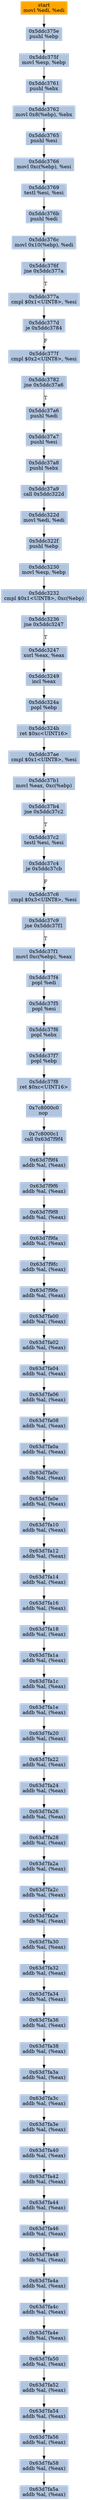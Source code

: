 digraph G {
node[shape=rectangle,style=filled,fillcolor=lightsteelblue,color=lightsteelblue]
bgcolor="transparent"
a0x5ddc375cmovl_edi_edi[label="start\nmovl %edi, %edi",color="lightgrey",fillcolor="orange"];
a0x5ddc375epushl_ebp[label="0x5ddc375e\npushl %ebp"];
a0x5ddc375fmovl_esp_ebp[label="0x5ddc375f\nmovl %esp, %ebp"];
a0x5ddc3761pushl_ebx[label="0x5ddc3761\npushl %ebx"];
a0x5ddc3762movl_0x8ebp__ebx[label="0x5ddc3762\nmovl 0x8(%ebp), %ebx"];
a0x5ddc3765pushl_esi[label="0x5ddc3765\npushl %esi"];
a0x5ddc3766movl_0xcebp__esi[label="0x5ddc3766\nmovl 0xc(%ebp), %esi"];
a0x5ddc3769testl_esi_esi[label="0x5ddc3769\ntestl %esi, %esi"];
a0x5ddc376bpushl_edi[label="0x5ddc376b\npushl %edi"];
a0x5ddc376cmovl_0x10ebp__edi[label="0x5ddc376c\nmovl 0x10(%ebp), %edi"];
a0x5ddc376fjne_0x5ddc377a[label="0x5ddc376f\njne 0x5ddc377a"];
a0x5ddc377acmpl_0x1UINT8_esi[label="0x5ddc377a\ncmpl $0x1<UINT8>, %esi"];
a0x5ddc377dje_0x5ddc3784[label="0x5ddc377d\nje 0x5ddc3784"];
a0x5ddc377fcmpl_0x2UINT8_esi[label="0x5ddc377f\ncmpl $0x2<UINT8>, %esi"];
a0x5ddc3782jne_0x5ddc37a6[label="0x5ddc3782\njne 0x5ddc37a6"];
a0x5ddc37a6pushl_edi[label="0x5ddc37a6\npushl %edi"];
a0x5ddc37a7pushl_esi[label="0x5ddc37a7\npushl %esi"];
a0x5ddc37a8pushl_ebx[label="0x5ddc37a8\npushl %ebx"];
a0x5ddc37a9call_0x5ddc322d[label="0x5ddc37a9\ncall 0x5ddc322d"];
a0x5ddc322dmovl_edi_edi[label="0x5ddc322d\nmovl %edi, %edi"];
a0x5ddc322fpushl_ebp[label="0x5ddc322f\npushl %ebp"];
a0x5ddc3230movl_esp_ebp[label="0x5ddc3230\nmovl %esp, %ebp"];
a0x5ddc3232cmpl_0x1UINT8_0xcebp_[label="0x5ddc3232\ncmpl $0x1<UINT8>, 0xc(%ebp)"];
a0x5ddc3236jne_0x5ddc3247[label="0x5ddc3236\njne 0x5ddc3247"];
a0x5ddc3247xorl_eax_eax[label="0x5ddc3247\nxorl %eax, %eax"];
a0x5ddc3249incl_eax[label="0x5ddc3249\nincl %eax"];
a0x5ddc324apopl_ebp[label="0x5ddc324a\npopl %ebp"];
a0x5ddc324bret_0xcUINT16[label="0x5ddc324b\nret $0xc<UINT16>"];
a0x5ddc37aecmpl_0x1UINT8_esi[label="0x5ddc37ae\ncmpl $0x1<UINT8>, %esi"];
a0x5ddc37b1movl_eax_0xcebp_[label="0x5ddc37b1\nmovl %eax, 0xc(%ebp)"];
a0x5ddc37b4jne_0x5ddc37c2[label="0x5ddc37b4\njne 0x5ddc37c2"];
a0x5ddc37c2testl_esi_esi[label="0x5ddc37c2\ntestl %esi, %esi"];
a0x5ddc37c4je_0x5ddc37cb[label="0x5ddc37c4\nje 0x5ddc37cb"];
a0x5ddc37c6cmpl_0x3UINT8_esi[label="0x5ddc37c6\ncmpl $0x3<UINT8>, %esi"];
a0x5ddc37c9jne_0x5ddc37f1[label="0x5ddc37c9\njne 0x5ddc37f1"];
a0x5ddc37f1movl_0xcebp__eax[label="0x5ddc37f1\nmovl 0xc(%ebp), %eax"];
a0x5ddc37f4popl_edi[label="0x5ddc37f4\npopl %edi"];
a0x5ddc37f5popl_esi[label="0x5ddc37f5\npopl %esi"];
a0x5ddc37f6popl_ebx[label="0x5ddc37f6\npopl %ebx"];
a0x5ddc37f7popl_ebp[label="0x5ddc37f7\npopl %ebp"];
a0x5ddc37f8ret_0xcUINT16[label="0x5ddc37f8\nret $0xc<UINT16>"];
a0x7c8000c0nop_[label="0x7c8000c0\nnop "];
a0x7c8000c1call_0x63d7f9f4[label="0x7c8000c1\ncall 0x63d7f9f4"];
a0x63d7f9f4addb_al_eax_[label="0x63d7f9f4\naddb %al, (%eax)"];
a0x63d7f9f6addb_al_eax_[label="0x63d7f9f6\naddb %al, (%eax)"];
a0x63d7f9f8addb_al_eax_[label="0x63d7f9f8\naddb %al, (%eax)"];
a0x63d7f9faaddb_al_eax_[label="0x63d7f9fa\naddb %al, (%eax)"];
a0x63d7f9fcaddb_al_eax_[label="0x63d7f9fc\naddb %al, (%eax)"];
a0x63d7f9feaddb_al_eax_[label="0x63d7f9fe\naddb %al, (%eax)"];
a0x63d7fa00addb_al_eax_[label="0x63d7fa00\naddb %al, (%eax)"];
a0x63d7fa02addb_al_eax_[label="0x63d7fa02\naddb %al, (%eax)"];
a0x63d7fa04addb_al_eax_[label="0x63d7fa04\naddb %al, (%eax)"];
a0x63d7fa06addb_al_eax_[label="0x63d7fa06\naddb %al, (%eax)"];
a0x63d7fa08addb_al_eax_[label="0x63d7fa08\naddb %al, (%eax)"];
a0x63d7fa0aaddb_al_eax_[label="0x63d7fa0a\naddb %al, (%eax)"];
a0x63d7fa0caddb_al_eax_[label="0x63d7fa0c\naddb %al, (%eax)"];
a0x63d7fa0eaddb_al_eax_[label="0x63d7fa0e\naddb %al, (%eax)"];
a0x63d7fa10addb_al_eax_[label="0x63d7fa10\naddb %al, (%eax)"];
a0x63d7fa12addb_al_eax_[label="0x63d7fa12\naddb %al, (%eax)"];
a0x63d7fa14addb_al_eax_[label="0x63d7fa14\naddb %al, (%eax)"];
a0x63d7fa16addb_al_eax_[label="0x63d7fa16\naddb %al, (%eax)"];
a0x63d7fa18addb_al_eax_[label="0x63d7fa18\naddb %al, (%eax)"];
a0x63d7fa1aaddb_al_eax_[label="0x63d7fa1a\naddb %al, (%eax)"];
a0x63d7fa1caddb_al_eax_[label="0x63d7fa1c\naddb %al, (%eax)"];
a0x63d7fa1eaddb_al_eax_[label="0x63d7fa1e\naddb %al, (%eax)"];
a0x63d7fa20addb_al_eax_[label="0x63d7fa20\naddb %al, (%eax)"];
a0x63d7fa22addb_al_eax_[label="0x63d7fa22\naddb %al, (%eax)"];
a0x63d7fa24addb_al_eax_[label="0x63d7fa24\naddb %al, (%eax)"];
a0x63d7fa26addb_al_eax_[label="0x63d7fa26\naddb %al, (%eax)"];
a0x63d7fa28addb_al_eax_[label="0x63d7fa28\naddb %al, (%eax)"];
a0x63d7fa2aaddb_al_eax_[label="0x63d7fa2a\naddb %al, (%eax)"];
a0x63d7fa2caddb_al_eax_[label="0x63d7fa2c\naddb %al, (%eax)"];
a0x63d7fa2eaddb_al_eax_[label="0x63d7fa2e\naddb %al, (%eax)"];
a0x63d7fa30addb_al_eax_[label="0x63d7fa30\naddb %al, (%eax)"];
a0x63d7fa32addb_al_eax_[label="0x63d7fa32\naddb %al, (%eax)"];
a0x63d7fa34addb_al_eax_[label="0x63d7fa34\naddb %al, (%eax)"];
a0x63d7fa36addb_al_eax_[label="0x63d7fa36\naddb %al, (%eax)"];
a0x63d7fa38addb_al_eax_[label="0x63d7fa38\naddb %al, (%eax)"];
a0x63d7fa3aaddb_al_eax_[label="0x63d7fa3a\naddb %al, (%eax)"];
a0x63d7fa3caddb_al_eax_[label="0x63d7fa3c\naddb %al, (%eax)"];
a0x63d7fa3eaddb_al_eax_[label="0x63d7fa3e\naddb %al, (%eax)"];
a0x63d7fa40addb_al_eax_[label="0x63d7fa40\naddb %al, (%eax)"];
a0x63d7fa42addb_al_eax_[label="0x63d7fa42\naddb %al, (%eax)"];
a0x63d7fa44addb_al_eax_[label="0x63d7fa44\naddb %al, (%eax)"];
a0x63d7fa46addb_al_eax_[label="0x63d7fa46\naddb %al, (%eax)"];
a0x63d7fa48addb_al_eax_[label="0x63d7fa48\naddb %al, (%eax)"];
a0x63d7fa4aaddb_al_eax_[label="0x63d7fa4a\naddb %al, (%eax)"];
a0x63d7fa4caddb_al_eax_[label="0x63d7fa4c\naddb %al, (%eax)"];
a0x63d7fa4eaddb_al_eax_[label="0x63d7fa4e\naddb %al, (%eax)"];
a0x63d7fa50addb_al_eax_[label="0x63d7fa50\naddb %al, (%eax)"];
a0x63d7fa52addb_al_eax_[label="0x63d7fa52\naddb %al, (%eax)"];
a0x63d7fa54addb_al_eax_[label="0x63d7fa54\naddb %al, (%eax)"];
a0x63d7fa56addb_al_eax_[label="0x63d7fa56\naddb %al, (%eax)"];
a0x63d7fa58addb_al_eax_[label="0x63d7fa58\naddb %al, (%eax)"];
a0x63d7fa5aaddb_al_eax_[label="0x63d7fa5a\naddb %al, (%eax)"];
a0x5ddc375cmovl_edi_edi -> a0x5ddc375epushl_ebp [color="#000000"];
a0x5ddc375epushl_ebp -> a0x5ddc375fmovl_esp_ebp [color="#000000"];
a0x5ddc375fmovl_esp_ebp -> a0x5ddc3761pushl_ebx [color="#000000"];
a0x5ddc3761pushl_ebx -> a0x5ddc3762movl_0x8ebp__ebx [color="#000000"];
a0x5ddc3762movl_0x8ebp__ebx -> a0x5ddc3765pushl_esi [color="#000000"];
a0x5ddc3765pushl_esi -> a0x5ddc3766movl_0xcebp__esi [color="#000000"];
a0x5ddc3766movl_0xcebp__esi -> a0x5ddc3769testl_esi_esi [color="#000000"];
a0x5ddc3769testl_esi_esi -> a0x5ddc376bpushl_edi [color="#000000"];
a0x5ddc376bpushl_edi -> a0x5ddc376cmovl_0x10ebp__edi [color="#000000"];
a0x5ddc376cmovl_0x10ebp__edi -> a0x5ddc376fjne_0x5ddc377a [color="#000000"];
a0x5ddc376fjne_0x5ddc377a -> a0x5ddc377acmpl_0x1UINT8_esi [color="#000000",label="T"];
a0x5ddc377acmpl_0x1UINT8_esi -> a0x5ddc377dje_0x5ddc3784 [color="#000000"];
a0x5ddc377dje_0x5ddc3784 -> a0x5ddc377fcmpl_0x2UINT8_esi [color="#000000",label="F"];
a0x5ddc377fcmpl_0x2UINT8_esi -> a0x5ddc3782jne_0x5ddc37a6 [color="#000000"];
a0x5ddc3782jne_0x5ddc37a6 -> a0x5ddc37a6pushl_edi [color="#000000",label="T"];
a0x5ddc37a6pushl_edi -> a0x5ddc37a7pushl_esi [color="#000000"];
a0x5ddc37a7pushl_esi -> a0x5ddc37a8pushl_ebx [color="#000000"];
a0x5ddc37a8pushl_ebx -> a0x5ddc37a9call_0x5ddc322d [color="#000000"];
a0x5ddc37a9call_0x5ddc322d -> a0x5ddc322dmovl_edi_edi [color="#000000"];
a0x5ddc322dmovl_edi_edi -> a0x5ddc322fpushl_ebp [color="#000000"];
a0x5ddc322fpushl_ebp -> a0x5ddc3230movl_esp_ebp [color="#000000"];
a0x5ddc3230movl_esp_ebp -> a0x5ddc3232cmpl_0x1UINT8_0xcebp_ [color="#000000"];
a0x5ddc3232cmpl_0x1UINT8_0xcebp_ -> a0x5ddc3236jne_0x5ddc3247 [color="#000000"];
a0x5ddc3236jne_0x5ddc3247 -> a0x5ddc3247xorl_eax_eax [color="#000000",label="T"];
a0x5ddc3247xorl_eax_eax -> a0x5ddc3249incl_eax [color="#000000"];
a0x5ddc3249incl_eax -> a0x5ddc324apopl_ebp [color="#000000"];
a0x5ddc324apopl_ebp -> a0x5ddc324bret_0xcUINT16 [color="#000000"];
a0x5ddc324bret_0xcUINT16 -> a0x5ddc37aecmpl_0x1UINT8_esi [color="#000000"];
a0x5ddc37aecmpl_0x1UINT8_esi -> a0x5ddc37b1movl_eax_0xcebp_ [color="#000000"];
a0x5ddc37b1movl_eax_0xcebp_ -> a0x5ddc37b4jne_0x5ddc37c2 [color="#000000"];
a0x5ddc37b4jne_0x5ddc37c2 -> a0x5ddc37c2testl_esi_esi [color="#000000",label="T"];
a0x5ddc37c2testl_esi_esi -> a0x5ddc37c4je_0x5ddc37cb [color="#000000"];
a0x5ddc37c4je_0x5ddc37cb -> a0x5ddc37c6cmpl_0x3UINT8_esi [color="#000000",label="F"];
a0x5ddc37c6cmpl_0x3UINT8_esi -> a0x5ddc37c9jne_0x5ddc37f1 [color="#000000"];
a0x5ddc37c9jne_0x5ddc37f1 -> a0x5ddc37f1movl_0xcebp__eax [color="#000000",label="T"];
a0x5ddc37f1movl_0xcebp__eax -> a0x5ddc37f4popl_edi [color="#000000"];
a0x5ddc37f4popl_edi -> a0x5ddc37f5popl_esi [color="#000000"];
a0x5ddc37f5popl_esi -> a0x5ddc37f6popl_ebx [color="#000000"];
a0x5ddc37f6popl_ebx -> a0x5ddc37f7popl_ebp [color="#000000"];
a0x5ddc37f7popl_ebp -> a0x5ddc37f8ret_0xcUINT16 [color="#000000"];
a0x5ddc37f8ret_0xcUINT16 -> a0x7c8000c0nop_ [color="#000000"];
a0x7c8000c0nop_ -> a0x7c8000c1call_0x63d7f9f4 [color="#000000"];
a0x7c8000c1call_0x63d7f9f4 -> a0x63d7f9f4addb_al_eax_ [color="#000000"];
a0x63d7f9f4addb_al_eax_ -> a0x63d7f9f6addb_al_eax_ [color="#000000"];
a0x63d7f9f6addb_al_eax_ -> a0x63d7f9f8addb_al_eax_ [color="#000000"];
a0x63d7f9f8addb_al_eax_ -> a0x63d7f9faaddb_al_eax_ [color="#000000"];
a0x63d7f9faaddb_al_eax_ -> a0x63d7f9fcaddb_al_eax_ [color="#000000"];
a0x63d7f9fcaddb_al_eax_ -> a0x63d7f9feaddb_al_eax_ [color="#000000"];
a0x63d7f9feaddb_al_eax_ -> a0x63d7fa00addb_al_eax_ [color="#000000"];
a0x63d7fa00addb_al_eax_ -> a0x63d7fa02addb_al_eax_ [color="#000000"];
a0x63d7fa02addb_al_eax_ -> a0x63d7fa04addb_al_eax_ [color="#000000"];
a0x63d7fa04addb_al_eax_ -> a0x63d7fa06addb_al_eax_ [color="#000000"];
a0x63d7fa06addb_al_eax_ -> a0x63d7fa08addb_al_eax_ [color="#000000"];
a0x63d7fa08addb_al_eax_ -> a0x63d7fa0aaddb_al_eax_ [color="#000000"];
a0x63d7fa0aaddb_al_eax_ -> a0x63d7fa0caddb_al_eax_ [color="#000000"];
a0x63d7fa0caddb_al_eax_ -> a0x63d7fa0eaddb_al_eax_ [color="#000000"];
a0x63d7fa0eaddb_al_eax_ -> a0x63d7fa10addb_al_eax_ [color="#000000"];
a0x63d7fa10addb_al_eax_ -> a0x63d7fa12addb_al_eax_ [color="#000000"];
a0x63d7fa12addb_al_eax_ -> a0x63d7fa14addb_al_eax_ [color="#000000"];
a0x63d7fa14addb_al_eax_ -> a0x63d7fa16addb_al_eax_ [color="#000000"];
a0x63d7fa16addb_al_eax_ -> a0x63d7fa18addb_al_eax_ [color="#000000"];
a0x63d7fa18addb_al_eax_ -> a0x63d7fa1aaddb_al_eax_ [color="#000000"];
a0x63d7fa1aaddb_al_eax_ -> a0x63d7fa1caddb_al_eax_ [color="#000000"];
a0x63d7fa1caddb_al_eax_ -> a0x63d7fa1eaddb_al_eax_ [color="#000000"];
a0x63d7fa1eaddb_al_eax_ -> a0x63d7fa20addb_al_eax_ [color="#000000"];
a0x63d7fa20addb_al_eax_ -> a0x63d7fa22addb_al_eax_ [color="#000000"];
a0x63d7fa22addb_al_eax_ -> a0x63d7fa24addb_al_eax_ [color="#000000"];
a0x63d7fa24addb_al_eax_ -> a0x63d7fa26addb_al_eax_ [color="#000000"];
a0x63d7fa26addb_al_eax_ -> a0x63d7fa28addb_al_eax_ [color="#000000"];
a0x63d7fa28addb_al_eax_ -> a0x63d7fa2aaddb_al_eax_ [color="#000000"];
a0x63d7fa2aaddb_al_eax_ -> a0x63d7fa2caddb_al_eax_ [color="#000000"];
a0x63d7fa2caddb_al_eax_ -> a0x63d7fa2eaddb_al_eax_ [color="#000000"];
a0x63d7fa2eaddb_al_eax_ -> a0x63d7fa30addb_al_eax_ [color="#000000"];
a0x63d7fa30addb_al_eax_ -> a0x63d7fa32addb_al_eax_ [color="#000000"];
a0x63d7fa32addb_al_eax_ -> a0x63d7fa34addb_al_eax_ [color="#000000"];
a0x63d7fa34addb_al_eax_ -> a0x63d7fa36addb_al_eax_ [color="#000000"];
a0x63d7fa36addb_al_eax_ -> a0x63d7fa38addb_al_eax_ [color="#000000"];
a0x63d7fa38addb_al_eax_ -> a0x63d7fa3aaddb_al_eax_ [color="#000000"];
a0x63d7fa3aaddb_al_eax_ -> a0x63d7fa3caddb_al_eax_ [color="#000000"];
a0x63d7fa3caddb_al_eax_ -> a0x63d7fa3eaddb_al_eax_ [color="#000000"];
a0x63d7fa3eaddb_al_eax_ -> a0x63d7fa40addb_al_eax_ [color="#000000"];
a0x63d7fa40addb_al_eax_ -> a0x63d7fa42addb_al_eax_ [color="#000000"];
a0x63d7fa42addb_al_eax_ -> a0x63d7fa44addb_al_eax_ [color="#000000"];
a0x63d7fa44addb_al_eax_ -> a0x63d7fa46addb_al_eax_ [color="#000000"];
a0x63d7fa46addb_al_eax_ -> a0x63d7fa48addb_al_eax_ [color="#000000"];
a0x63d7fa48addb_al_eax_ -> a0x63d7fa4aaddb_al_eax_ [color="#000000"];
a0x63d7fa4aaddb_al_eax_ -> a0x63d7fa4caddb_al_eax_ [color="#000000"];
a0x63d7fa4caddb_al_eax_ -> a0x63d7fa4eaddb_al_eax_ [color="#000000"];
a0x63d7fa4eaddb_al_eax_ -> a0x63d7fa50addb_al_eax_ [color="#000000"];
a0x63d7fa50addb_al_eax_ -> a0x63d7fa52addb_al_eax_ [color="#000000"];
a0x63d7fa52addb_al_eax_ -> a0x63d7fa54addb_al_eax_ [color="#000000"];
a0x63d7fa54addb_al_eax_ -> a0x63d7fa56addb_al_eax_ [color="#000000"];
a0x63d7fa56addb_al_eax_ -> a0x63d7fa58addb_al_eax_ [color="#000000"];
a0x63d7fa58addb_al_eax_ -> a0x63d7fa5aaddb_al_eax_ [color="#000000"];
}
